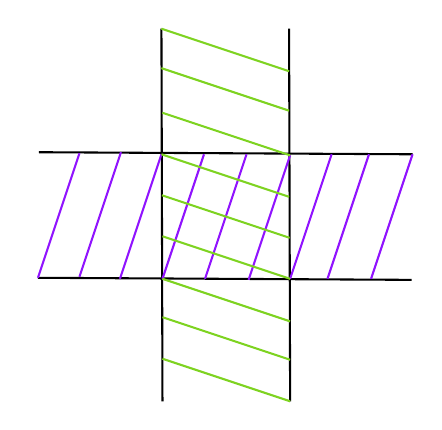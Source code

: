 

\tikzset{every picture/.style={line width=0.75pt}} %set default line width to 0.75pt        

\begin{tikzpicture}[x=0.75pt,y=0.75pt,yscale=-1,xscale=1]
%uncomment if require: \path (0,300); %set diagram left start at 0, and has height of 300

%Straight Lines [id:da17779875153300684] 
\draw    (199.5,50.25) -- (200,229.75) ;
%Straight Lines [id:da5767108711840261] 
\draw    (261,50.25) -- (261.5,229.75) ;
%Straight Lines [id:da8359252951087524] 
\draw    (320.5,110.75) -- (140.5,109.75) ;
%Straight Lines [id:da012133851669587026] 
\draw    (320,171.25) -- (140,170.25) ;
%Straight Lines [id:da6518929305176595] 
\draw [color={rgb, 255:red, 144; green, 19; blue, 254 }  ,draw opacity=1 ]   (140,170.25) -- (160,110.25) ;
%Straight Lines [id:da6820013174751431] 
\draw [color={rgb, 255:red, 144; green, 19; blue, 254 }  ,draw opacity=1 ]   (160,169.75) -- (180,109.75) ;
%Straight Lines [id:da9627497949504988] 
\draw [color={rgb, 255:red, 144; green, 19; blue, 254 }  ,draw opacity=1 ]   (179.5,170.75) -- (199.5,110.75) ;
%Straight Lines [id:da5944146628446789] 
\draw [color={rgb, 255:red, 144; green, 19; blue, 254 }  ,draw opacity=1 ]   (200,170.75) -- (220,110.75) ;
%Straight Lines [id:da5398838559502555] 
\draw [color={rgb, 255:red, 144; green, 19; blue, 254 }  ,draw opacity=1 ]   (220.5,170.75) -- (240.5,110.75) ;
%Straight Lines [id:da06972864594522532] 
\draw [color={rgb, 255:red, 144; green, 19; blue, 254 }  ,draw opacity=1 ]   (241.5,171.25) -- (261.5,111.25) ;
%Straight Lines [id:da7136092221341968] 
\draw [color={rgb, 255:red, 144; green, 19; blue, 254 }  ,draw opacity=1 ]   (261.5,170.75) -- (281.5,110.75) ;
%Straight Lines [id:da24228637647643714] 
\draw [color={rgb, 255:red, 144; green, 19; blue, 254 }  ,draw opacity=1 ]   (279.5,170.75) -- (299.5,110.75) ;
%Straight Lines [id:da9663546970087853] 
\draw [color={rgb, 255:red, 144; green, 19; blue, 254 }  ,draw opacity=1 ]   (300.5,170.75) -- (320.5,110.75) ;
%Straight Lines [id:da5148075032323687] 
\draw [color={rgb, 255:red, 126; green, 211; blue, 33 }  ,draw opacity=1 ]   (199.5,50.25) -- (261,70.75) ;
%Straight Lines [id:da42145939898062923] 
\draw [color={rgb, 255:red, 126; green, 211; blue, 33 }  ,draw opacity=1 ]   (199.5,69.25) -- (261,89.75) ;
%Straight Lines [id:da5408897879376247] 
\draw [color={rgb, 255:red, 126; green, 211; blue, 33 }  ,draw opacity=1 ]   (200,90.75) -- (261.5,111.25) ;
%Straight Lines [id:da040421339799014744] 
\draw [color={rgb, 255:red, 126; green, 211; blue, 33 }  ,draw opacity=1 ]   (199.5,110.75) -- (261,131.25) ;
%Straight Lines [id:da08939729925939699] 
\draw [color={rgb, 255:red, 126; green, 211; blue, 33 }  ,draw opacity=1 ]   (199.75,130.5) -- (261.25,151) ;
%Straight Lines [id:da9111929519111481] 
\draw [color={rgb, 255:red, 126; green, 211; blue, 33 }  ,draw opacity=1 ]   (200,150.25) -- (261.5,170.75) ;
%Straight Lines [id:da33836168419183643] 
\draw [color={rgb, 255:red, 126; green, 211; blue, 33 }  ,draw opacity=1 ]   (200,170.75) -- (261.5,191.25) ;
%Straight Lines [id:da521634480582023] 
\draw [color={rgb, 255:red, 126; green, 211; blue, 33 }  ,draw opacity=1 ]   (200,189.25) -- (261.5,209.75) ;
%Straight Lines [id:da9952121237853362] 
\draw [color={rgb, 255:red, 126; green, 211; blue, 33 }  ,draw opacity=1 ]   (200,209.25) -- (261.5,229.75) ;




\end{tikzpicture}
